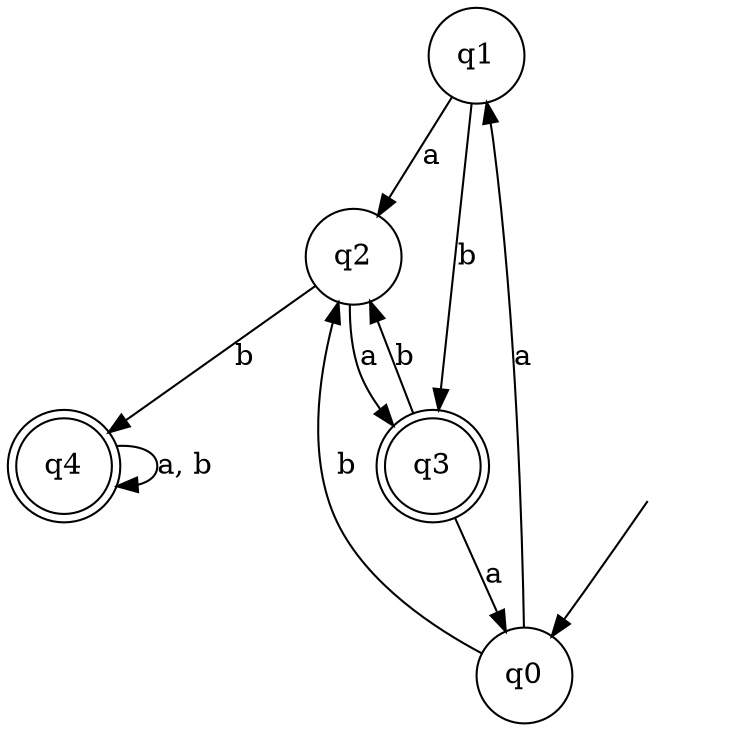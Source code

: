 digraph Automaton {

q1 [shape = circle];

q2 [shape = circle];

q3 [shape = doublecircle];

q4 [shape = doublecircle];

_nil [style = invis];

q0 [shape = circle];

q3 -> q0 [label = "a"];

_nil -> q0;

q3 -> q2 [label = "b"];

q1 -> q2 [label = "a"];

q1 -> q3 [label = "b"];

q2 -> q3 [label = "a"];

q2 -> q4 [label = "b"];

q0 -> q2 [label = "b"];

q0 -> q1 [label = "a"];

q4 -> q4 [label = "a, b"];

}
